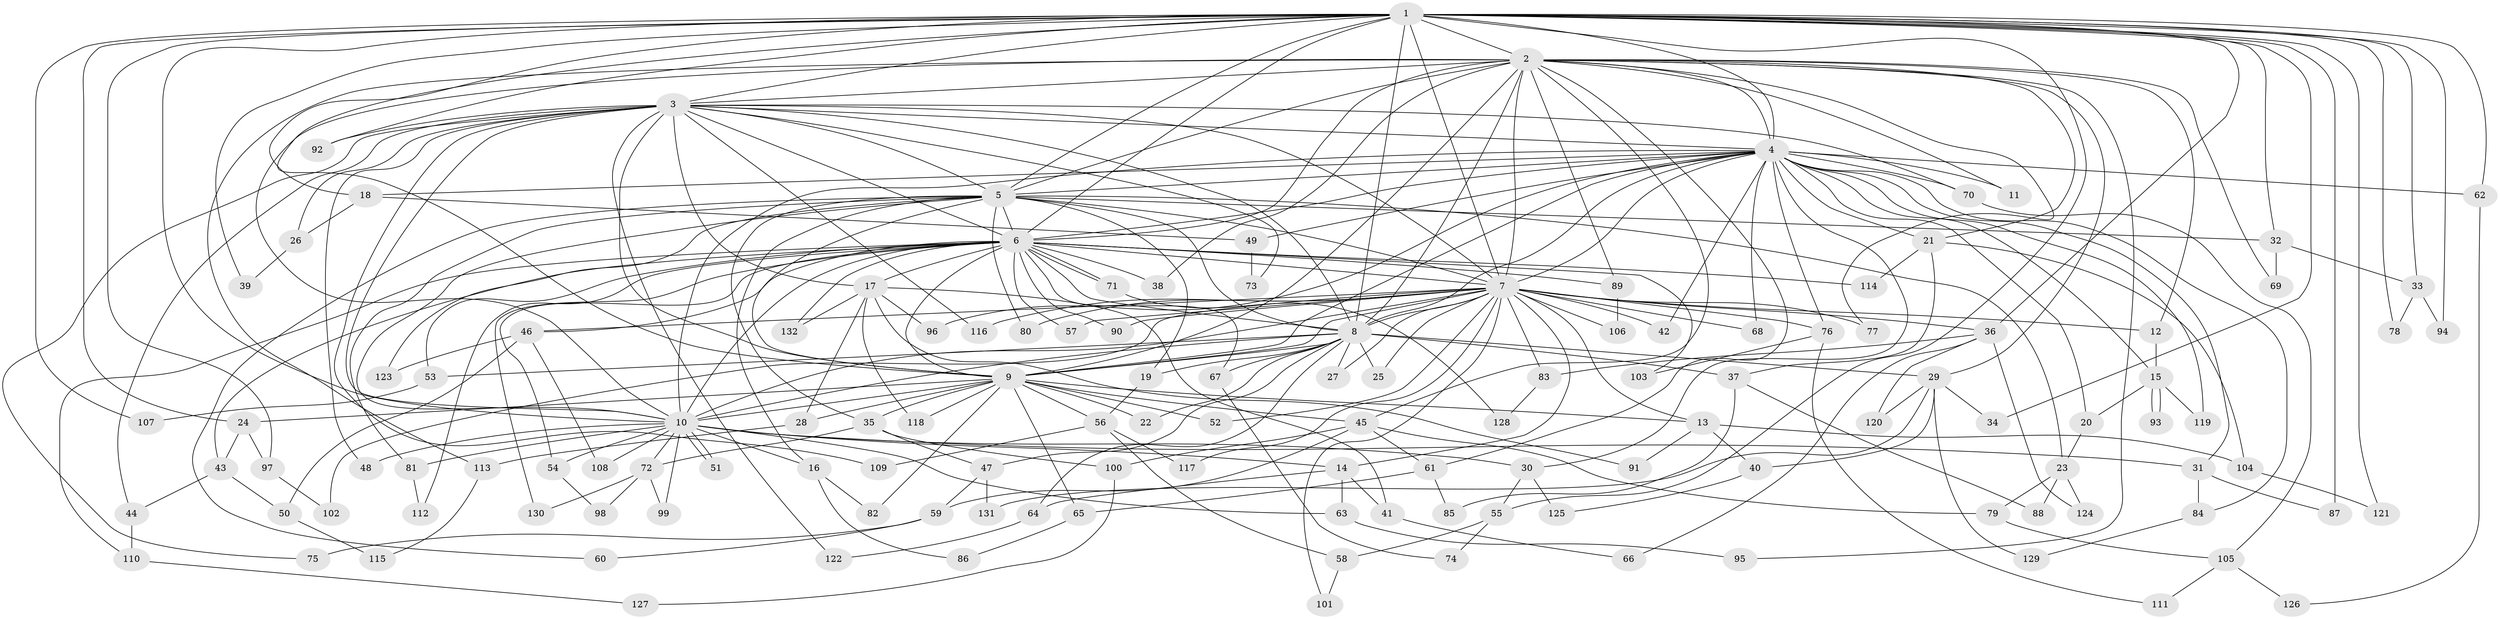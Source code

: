 // coarse degree distribution, {17: 0.019230769230769232, 2: 0.5576923076923077, 3: 0.09615384615384616, 1: 0.09615384615384616, 16: 0.038461538461538464, 5: 0.038461538461538464, 4: 0.057692307692307696, 6: 0.038461538461538464, 23: 0.019230769230769232, 19: 0.019230769230769232, 11: 0.019230769230769232}
// Generated by graph-tools (version 1.1) at 2025/46/03/04/25 21:46:51]
// undirected, 132 vertices, 289 edges
graph export_dot {
graph [start="1"]
  node [color=gray90,style=filled];
  1;
  2;
  3;
  4;
  5;
  6;
  7;
  8;
  9;
  10;
  11;
  12;
  13;
  14;
  15;
  16;
  17;
  18;
  19;
  20;
  21;
  22;
  23;
  24;
  25;
  26;
  27;
  28;
  29;
  30;
  31;
  32;
  33;
  34;
  35;
  36;
  37;
  38;
  39;
  40;
  41;
  42;
  43;
  44;
  45;
  46;
  47;
  48;
  49;
  50;
  51;
  52;
  53;
  54;
  55;
  56;
  57;
  58;
  59;
  60;
  61;
  62;
  63;
  64;
  65;
  66;
  67;
  68;
  69;
  70;
  71;
  72;
  73;
  74;
  75;
  76;
  77;
  78;
  79;
  80;
  81;
  82;
  83;
  84;
  85;
  86;
  87;
  88;
  89;
  90;
  91;
  92;
  93;
  94;
  95;
  96;
  97;
  98;
  99;
  100;
  101;
  102;
  103;
  104;
  105;
  106;
  107;
  108;
  109;
  110;
  111;
  112;
  113;
  114;
  115;
  116;
  117;
  118;
  119;
  120;
  121;
  122;
  123;
  124;
  125;
  126;
  127;
  128;
  129;
  130;
  131;
  132;
  1 -- 2;
  1 -- 3;
  1 -- 4;
  1 -- 5;
  1 -- 6;
  1 -- 7;
  1 -- 8;
  1 -- 9;
  1 -- 10;
  1 -- 18;
  1 -- 24;
  1 -- 32;
  1 -- 33;
  1 -- 34;
  1 -- 36;
  1 -- 39;
  1 -- 55;
  1 -- 62;
  1 -- 78;
  1 -- 87;
  1 -- 92;
  1 -- 94;
  1 -- 97;
  1 -- 107;
  1 -- 121;
  2 -- 3;
  2 -- 4;
  2 -- 5;
  2 -- 6;
  2 -- 7;
  2 -- 8;
  2 -- 9;
  2 -- 10;
  2 -- 11;
  2 -- 12;
  2 -- 21;
  2 -- 29;
  2 -- 38;
  2 -- 45;
  2 -- 61;
  2 -- 69;
  2 -- 77;
  2 -- 89;
  2 -- 95;
  2 -- 113;
  3 -- 4;
  3 -- 5;
  3 -- 6;
  3 -- 7;
  3 -- 8;
  3 -- 9;
  3 -- 10;
  3 -- 17;
  3 -- 26;
  3 -- 44;
  3 -- 48;
  3 -- 70;
  3 -- 73;
  3 -- 75;
  3 -- 92;
  3 -- 109;
  3 -- 116;
  3 -- 122;
  4 -- 5;
  4 -- 6;
  4 -- 7;
  4 -- 8;
  4 -- 9;
  4 -- 10;
  4 -- 11;
  4 -- 15;
  4 -- 18;
  4 -- 20;
  4 -- 21;
  4 -- 30;
  4 -- 31;
  4 -- 42;
  4 -- 49;
  4 -- 62;
  4 -- 68;
  4 -- 70;
  4 -- 76;
  4 -- 84;
  4 -- 96;
  4 -- 119;
  5 -- 6;
  5 -- 7;
  5 -- 8;
  5 -- 9;
  5 -- 10;
  5 -- 16;
  5 -- 19;
  5 -- 23;
  5 -- 32;
  5 -- 35;
  5 -- 60;
  5 -- 80;
  5 -- 81;
  5 -- 123;
  6 -- 7;
  6 -- 8;
  6 -- 9;
  6 -- 10;
  6 -- 17;
  6 -- 38;
  6 -- 43;
  6 -- 46;
  6 -- 53;
  6 -- 54;
  6 -- 57;
  6 -- 67;
  6 -- 71;
  6 -- 71;
  6 -- 89;
  6 -- 90;
  6 -- 103;
  6 -- 110;
  6 -- 112;
  6 -- 114;
  6 -- 130;
  6 -- 132;
  7 -- 8;
  7 -- 9;
  7 -- 10;
  7 -- 12;
  7 -- 13;
  7 -- 14;
  7 -- 25;
  7 -- 27;
  7 -- 36;
  7 -- 42;
  7 -- 46;
  7 -- 52;
  7 -- 57;
  7 -- 68;
  7 -- 76;
  7 -- 77;
  7 -- 80;
  7 -- 83;
  7 -- 90;
  7 -- 101;
  7 -- 102;
  7 -- 106;
  7 -- 116;
  7 -- 117;
  8 -- 9;
  8 -- 10;
  8 -- 19;
  8 -- 22;
  8 -- 25;
  8 -- 27;
  8 -- 29;
  8 -- 37;
  8 -- 47;
  8 -- 53;
  8 -- 64;
  8 -- 67;
  9 -- 10;
  9 -- 13;
  9 -- 22;
  9 -- 24;
  9 -- 28;
  9 -- 35;
  9 -- 45;
  9 -- 52;
  9 -- 56;
  9 -- 65;
  9 -- 82;
  9 -- 118;
  10 -- 14;
  10 -- 16;
  10 -- 30;
  10 -- 31;
  10 -- 48;
  10 -- 51;
  10 -- 51;
  10 -- 54;
  10 -- 63;
  10 -- 72;
  10 -- 81;
  10 -- 99;
  10 -- 108;
  12 -- 15;
  13 -- 40;
  13 -- 91;
  13 -- 104;
  14 -- 41;
  14 -- 63;
  14 -- 64;
  15 -- 20;
  15 -- 93;
  15 -- 93;
  15 -- 119;
  16 -- 82;
  16 -- 86;
  17 -- 28;
  17 -- 41;
  17 -- 91;
  17 -- 96;
  17 -- 118;
  17 -- 132;
  18 -- 26;
  18 -- 49;
  19 -- 56;
  20 -- 23;
  21 -- 37;
  21 -- 104;
  21 -- 114;
  23 -- 79;
  23 -- 88;
  23 -- 124;
  24 -- 43;
  24 -- 97;
  26 -- 39;
  28 -- 113;
  29 -- 34;
  29 -- 40;
  29 -- 120;
  29 -- 129;
  29 -- 131;
  30 -- 55;
  30 -- 125;
  31 -- 84;
  31 -- 87;
  32 -- 33;
  32 -- 69;
  33 -- 78;
  33 -- 94;
  35 -- 47;
  35 -- 72;
  35 -- 100;
  36 -- 66;
  36 -- 83;
  36 -- 120;
  36 -- 124;
  37 -- 85;
  37 -- 88;
  40 -- 125;
  41 -- 66;
  43 -- 44;
  43 -- 50;
  44 -- 110;
  45 -- 59;
  45 -- 61;
  45 -- 79;
  45 -- 100;
  46 -- 50;
  46 -- 108;
  46 -- 123;
  47 -- 59;
  47 -- 131;
  49 -- 73;
  50 -- 115;
  53 -- 107;
  54 -- 98;
  55 -- 58;
  55 -- 74;
  56 -- 58;
  56 -- 109;
  56 -- 117;
  58 -- 101;
  59 -- 60;
  59 -- 75;
  61 -- 65;
  61 -- 85;
  62 -- 126;
  63 -- 95;
  64 -- 122;
  65 -- 86;
  67 -- 74;
  70 -- 105;
  71 -- 128;
  72 -- 98;
  72 -- 99;
  72 -- 130;
  76 -- 103;
  76 -- 111;
  79 -- 105;
  81 -- 112;
  83 -- 128;
  84 -- 129;
  89 -- 106;
  97 -- 102;
  100 -- 127;
  104 -- 121;
  105 -- 111;
  105 -- 126;
  110 -- 127;
  113 -- 115;
}
